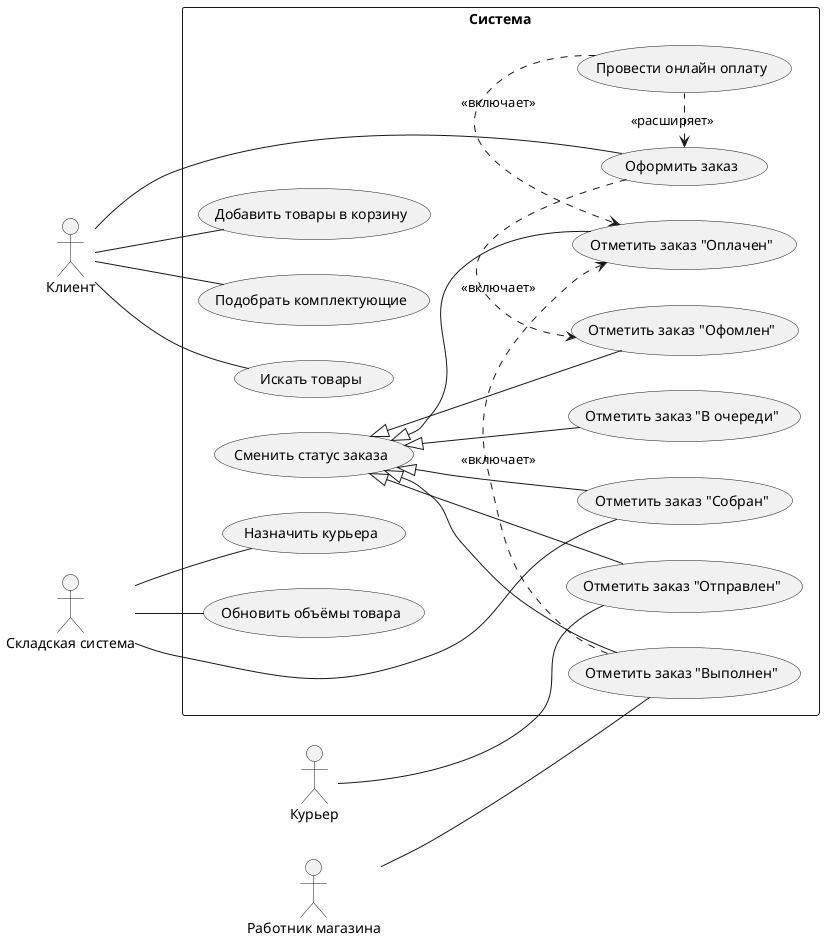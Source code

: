 @startuml

left to right direction

"Клиент" as client

"Складская система" as storage
"Курьер" as cuirer
"Работник магазина" as salesman

rectangle Система {
    (Искать товары) as do_search
    (Оформить заказ) as do_order
    (Назначить курьера) as do_select_cuirer
    (Обновить объёмы товара) as do_update_counts
    (Сменить статус заказа) as do_state
    (Добавить товары в корзину) as do_basket
    (Подобрать комплектующие) as do_components

    (Провести онлайн оплату) as do_pay 

    (Отметить заказ "Офомлен") as do_state_registered
    (Отметить заказ "Оплачен") as do_state_prushcased
    (Отметить заказ "В очереди") as do_state_chained
    (Отметить заказ "Собран") as do_state_built
    (Отметить заказ "Отправлен") as do_state_sent
    (Отметить заказ "Выполнен") as do_state_completed
}

client -- do_search
client -- do_order
client -- do_basket
client -- do_components

storage -- do_select_cuirer
storage -- do_update_counts
storage -- do_state_built

cuirer -- do_state_sent

salesman -- do_state_completed

do_order .> do_state_registered: <<включает>>
do_order <. do_pay: <<расширяет>>
do_pay .> do_state_prushcased: <<включает>>

do_state_completed .> do_state_prushcased: <<включает>>

do_state <|-- do_state_registered
do_state <|-- do_state_prushcased
do_state <|-- do_state_chained
do_state <|-- do_state_built
do_state <|-- do_state_sent
do_state <|-- do_state_completed


@enduml